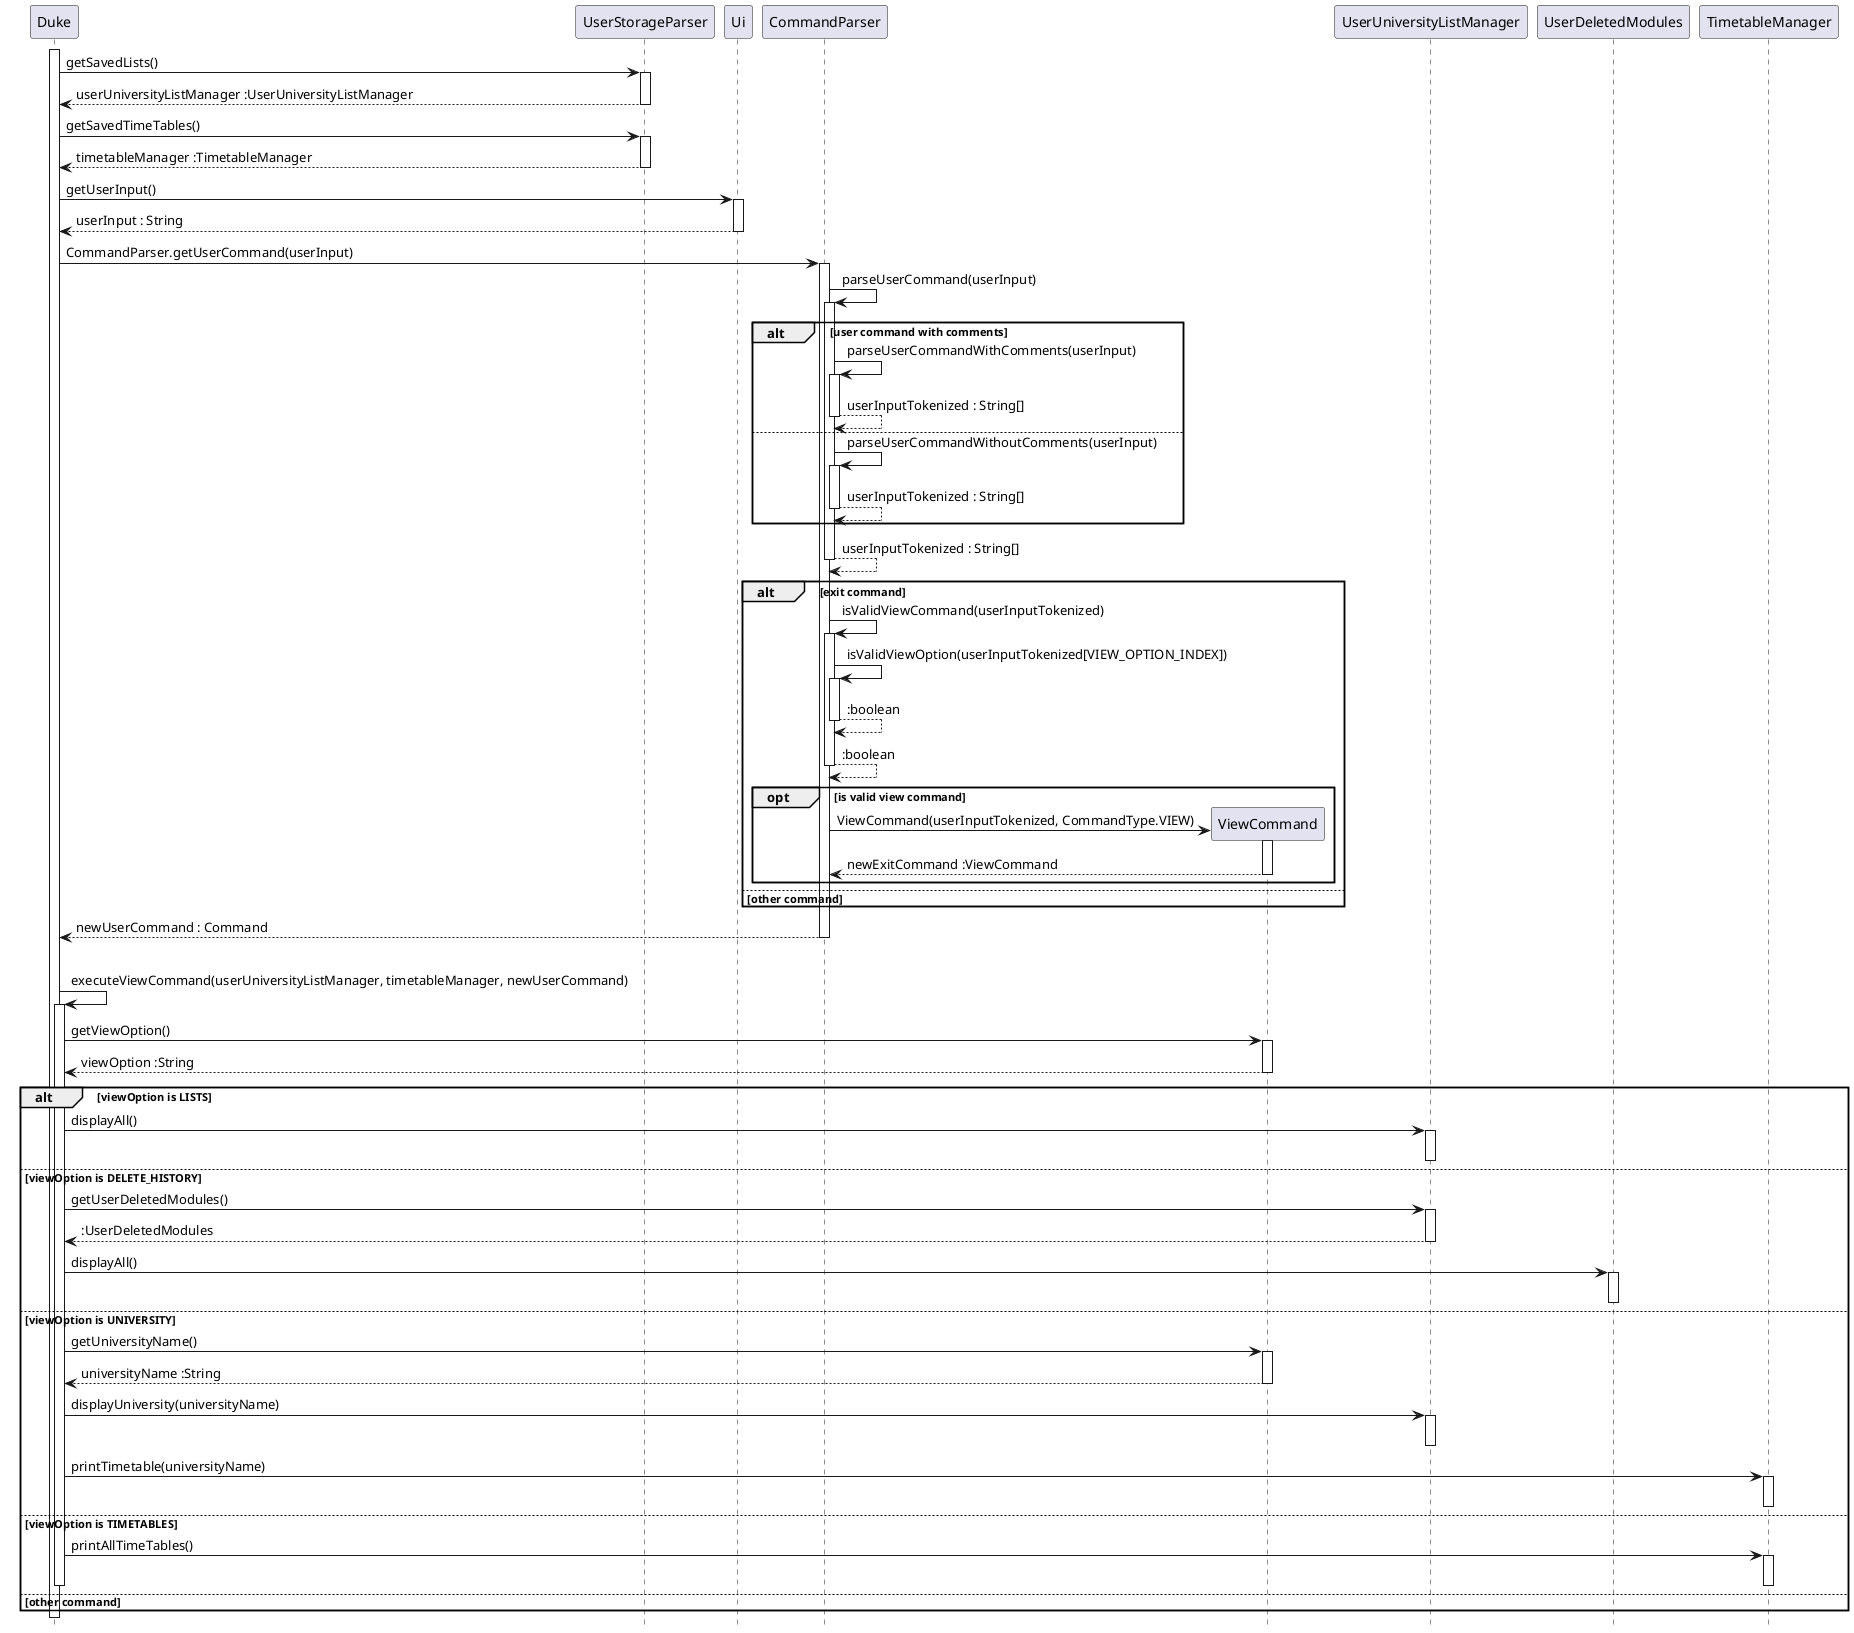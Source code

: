 @startuml

hide footbox

activate Duke

Duke -> UserStorageParser : getSavedLists()
activate UserStorageParser

UserStorageParser --> Duke : userUniversityListManager :UserUniversityListManager
deactivate UserStorageParser

Duke -> UserStorageParser : getSavedTimeTables()
activate UserStorageParser

UserStorageParser --> Duke : timetableManager :TimetableManager
deactivate UserStorageParser

Duke -> Ui : getUserInput()
activate Ui

Ui --> Duke : userInput : String
deactivate Ui

Duke -> CommandParser : CommandParser.getUserCommand(userInput)
activate CommandParser

CommandParser -> CommandParser : parseUserCommand(userInput)
activate CommandParser

alt user command with comments
    CommandParser -> CommandParser : parseUserCommandWithComments(userInput)
    activate CommandParser

    CommandParser --> CommandParser : userInputTokenized : String[]
    deactivate CommandParser

else
    CommandParser -> CommandParser : parseUserCommandWithoutComments(userInput)
    activate CommandParser

    CommandParser --> CommandParser : userInputTokenized : String[]
    deactivate CommandParser 
end

CommandParser --> CommandParser : userInputTokenized : String[]
deactivate CommandParser

alt exit command

    CommandParser -> CommandParser : isValidViewCommand(userInputTokenized)
    activate CommandParser

    CommandParser -> CommandParser : isValidViewOption(userInputTokenized[VIEW_OPTION_INDEX])
    activate CommandParser

    CommandParser --> CommandParser : :boolean
    deactivate CommandParser

    CommandParser --> CommandParser : :boolean
    deactivate CommandParser

    opt is valid view command

        create ViewCommand
        CommandParser -> ViewCommand : ViewCommand(userInputTokenized, CommandType.VIEW)
        activate ViewCommand

        ViewCommand --> CommandParser : newExitCommand :ViewCommand
        deactivate ViewCommand
    end

else other command

end

CommandParser --> Duke : newUserCommand : Command
deactivate CommandParser

alt exit command

Duke -> Duke : executeViewCommand(userUniversityListManager, timetableManager, newUserCommand)
activate Duke

   Duke -> ViewCommand : getViewOption()
   activate ViewCommand

   ViewCommand --> Duke : viewOption :String
   deactivate ViewCommand

   alt viewOption is LISTS
   Duke -> UserUniversityListManager : displayAll()
   activate UserUniversityListManager

   deactivate UserUniversityListManager
   else viewOption is DELETE_HISTORY
    Duke -> UserUniversityListManager : getUserDeletedModules()
    activate UserUniversityListManager

    UserUniversityListManager --> Duke : :UserDeletedModules
    deactivate UserUniversityListManager

    Duke -> UserDeletedModules : displayAll()
    activate UserDeletedModules

    deactivate UserDeletedModules

   else viewOption is UNIVERSITY
    Duke -> ViewCommand : getUniversityName()
    activate ViewCommand

    ViewCommand --> Duke : universityName :String
    deactivate ViewCommand
    Duke -> UserUniversityListManager : displayUniversity(universityName)
    activate UserUniversityListManager

    deactivate UserUniversityListManager
    Duke -> TimetableManager : printTimetable(universityName)
    activate TimetableManager

    deactivate TimetableManager

   else viewOption is TIMETABLES
    Duke -> TimetableManager : printAllTimeTables()
    activate TimetableManager

    deactivate TimetableManager

else other command
deactivate Duke

end

deactivate Duke

@enduml